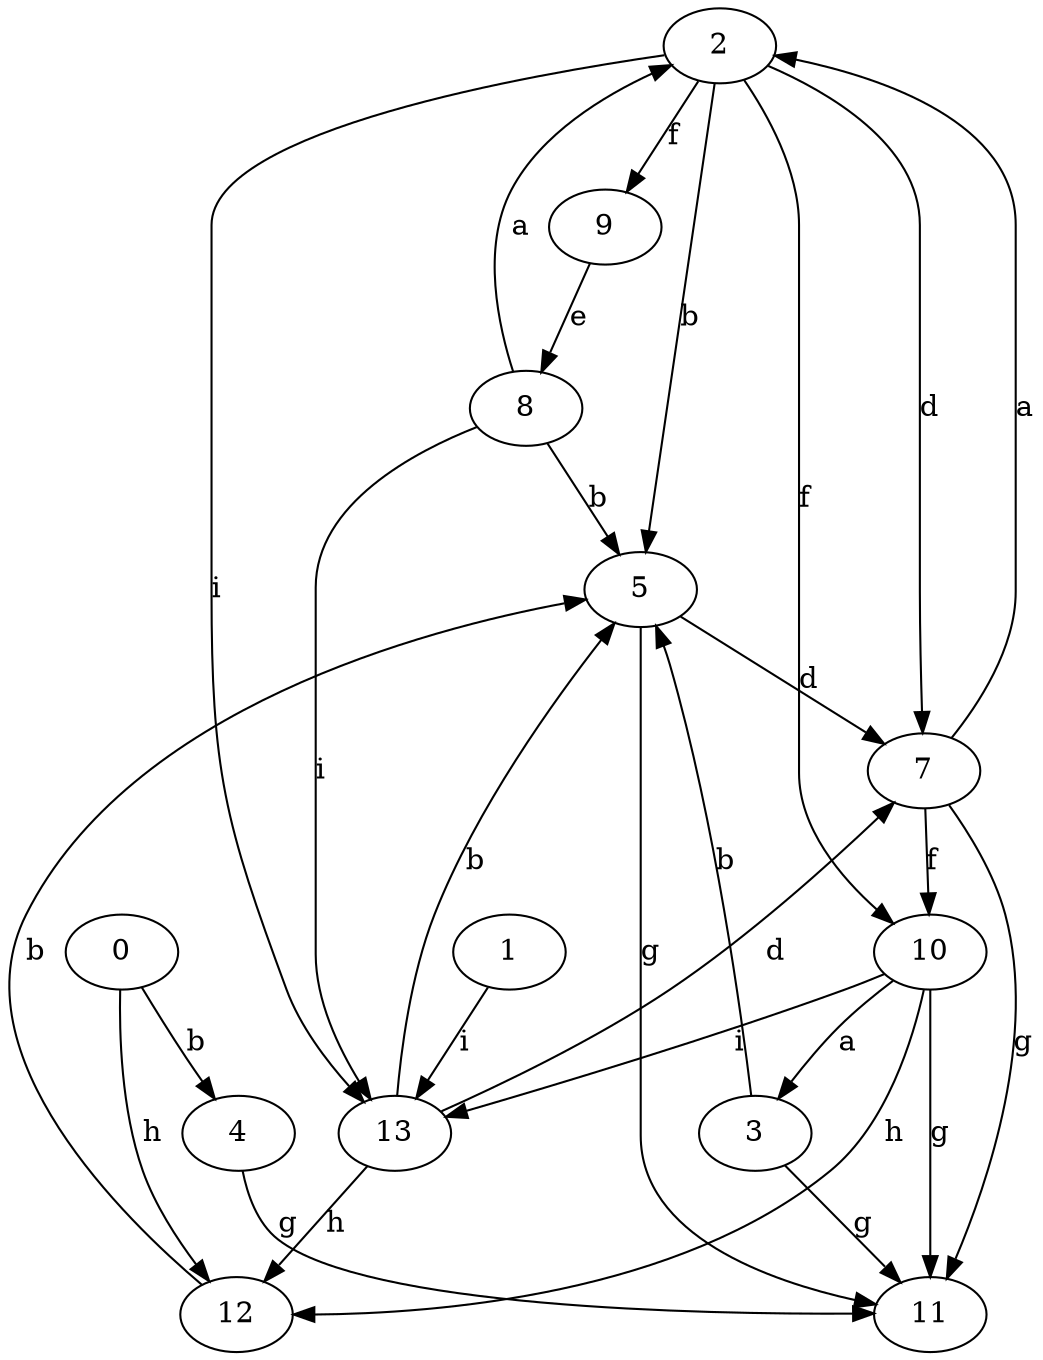 strict digraph  {
2;
3;
0;
4;
1;
5;
7;
8;
9;
10;
11;
12;
13;
2 -> 5  [label=b];
2 -> 7  [label=d];
2 -> 9  [label=f];
2 -> 10  [label=f];
2 -> 13  [label=i];
3 -> 5  [label=b];
3 -> 11  [label=g];
0 -> 4  [label=b];
0 -> 12  [label=h];
4 -> 11  [label=g];
1 -> 13  [label=i];
5 -> 7  [label=d];
5 -> 11  [label=g];
7 -> 2  [label=a];
7 -> 10  [label=f];
7 -> 11  [label=g];
8 -> 2  [label=a];
8 -> 5  [label=b];
8 -> 13  [label=i];
9 -> 8  [label=e];
10 -> 3  [label=a];
10 -> 11  [label=g];
10 -> 12  [label=h];
10 -> 13  [label=i];
12 -> 5  [label=b];
13 -> 5  [label=b];
13 -> 7  [label=d];
13 -> 12  [label=h];
}
